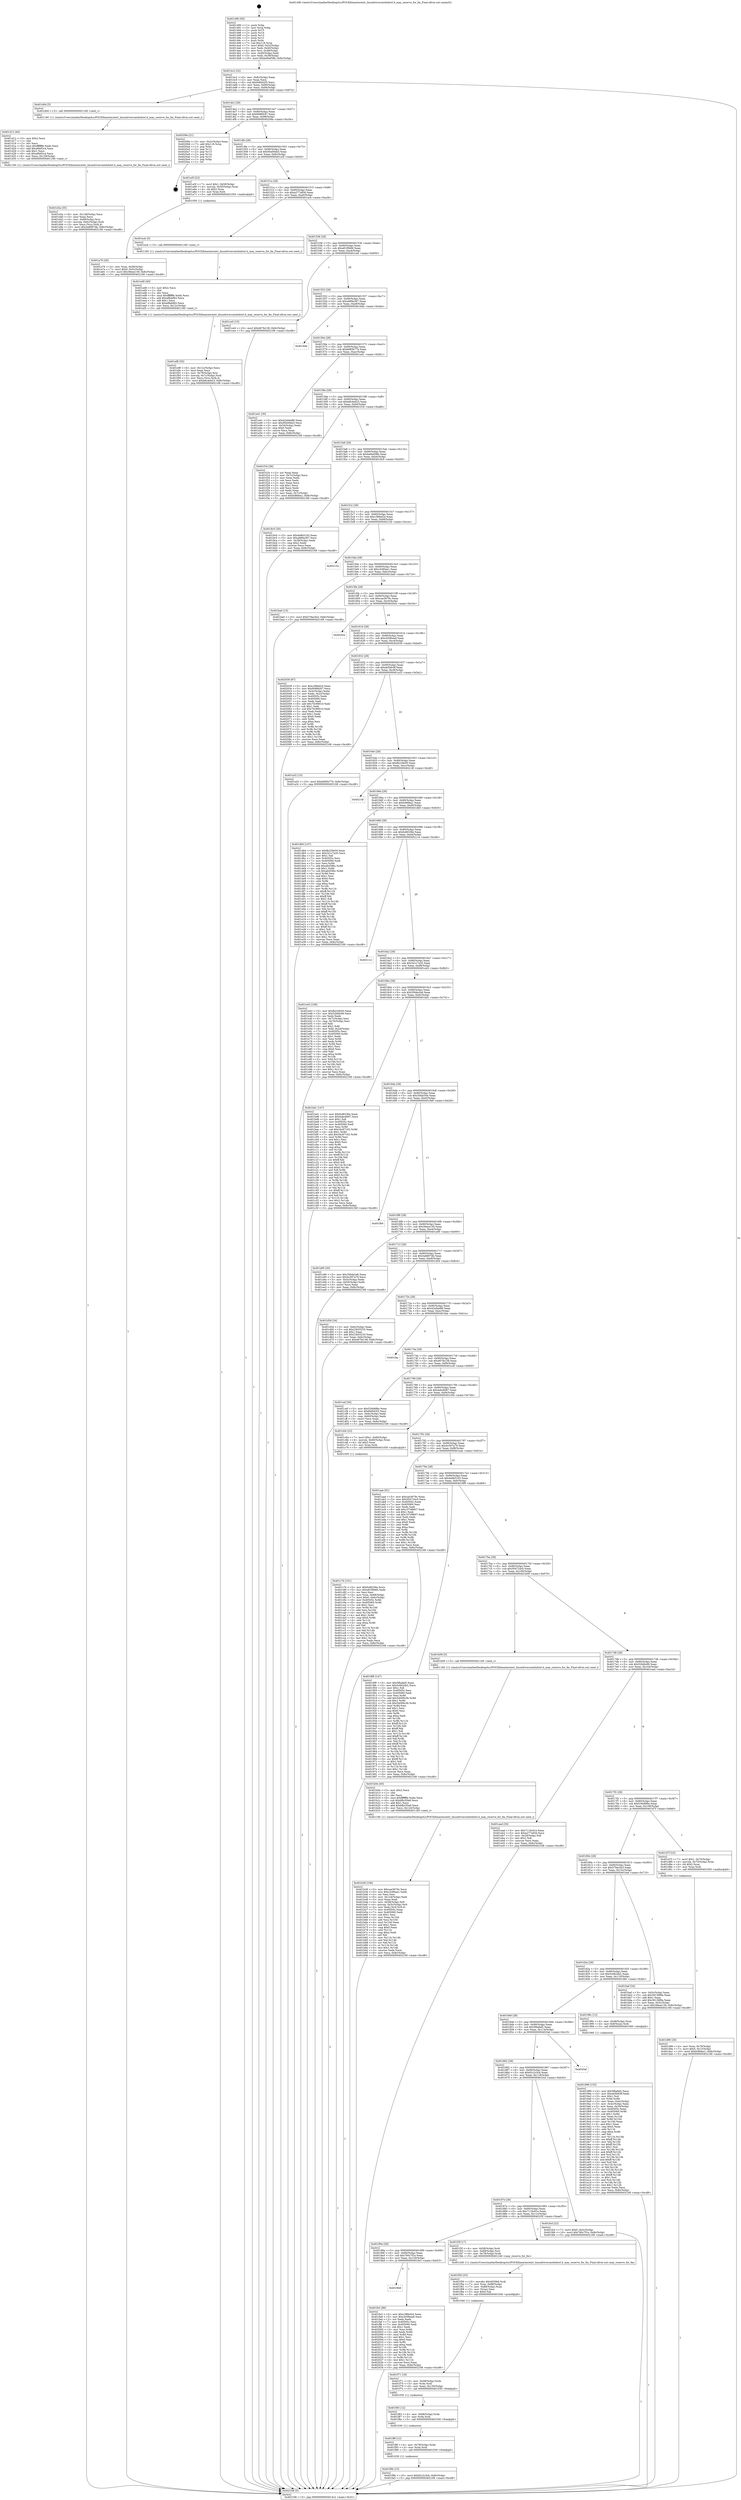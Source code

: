 digraph "0x401490" {
  label = "0x401490 (/mnt/c/Users/mathe/Desktop/tcc/POCII/binaries/extr_linuxdriversmtdubiwl.h_may_reserve_for_fm_Final-ollvm.out::main(0))"
  labelloc = "t"
  node[shape=record]

  Entry [label="",width=0.3,height=0.3,shape=circle,fillcolor=black,style=filled]
  "0x4014c2" [label="{
     0x4014c2 [32]\l
     | [instrs]\l
     &nbsp;&nbsp;0x4014c2 \<+6\>: mov -0x8c(%rbp),%eax\l
     &nbsp;&nbsp;0x4014c8 \<+2\>: mov %eax,%ecx\l
     &nbsp;&nbsp;0x4014ca \<+6\>: sub $0x84f442f3,%ecx\l
     &nbsp;&nbsp;0x4014d0 \<+6\>: mov %eax,-0x90(%rbp)\l
     &nbsp;&nbsp;0x4014d6 \<+6\>: mov %ecx,-0x94(%rbp)\l
     &nbsp;&nbsp;0x4014dc \<+6\>: je 0000000000401d0d \<main+0x87d\>\l
  }"]
  "0x401d0d" [label="{
     0x401d0d [5]\l
     | [instrs]\l
     &nbsp;&nbsp;0x401d0d \<+5\>: call 0000000000401160 \<next_i\>\l
     | [calls]\l
     &nbsp;&nbsp;0x401160 \{1\} (/mnt/c/Users/mathe/Desktop/tcc/POCII/binaries/extr_linuxdriversmtdubiwl.h_may_reserve_for_fm_Final-ollvm.out::next_i)\l
  }"]
  "0x4014e2" [label="{
     0x4014e2 [28]\l
     | [instrs]\l
     &nbsp;&nbsp;0x4014e2 \<+5\>: jmp 00000000004014e7 \<main+0x57\>\l
     &nbsp;&nbsp;0x4014e7 \<+6\>: mov -0x90(%rbp),%eax\l
     &nbsp;&nbsp;0x4014ed \<+5\>: sub $0x9086fc97,%eax\l
     &nbsp;&nbsp;0x4014f2 \<+6\>: mov %eax,-0x98(%rbp)\l
     &nbsp;&nbsp;0x4014f8 \<+6\>: je 000000000040209a \<main+0xc0a\>\l
  }"]
  Exit [label="",width=0.3,height=0.3,shape=circle,fillcolor=black,style=filled,peripheries=2]
  "0x40209a" [label="{
     0x40209a [21]\l
     | [instrs]\l
     &nbsp;&nbsp;0x40209a \<+3\>: mov -0x2c(%rbp),%eax\l
     &nbsp;&nbsp;0x40209d \<+7\>: add $0x118,%rsp\l
     &nbsp;&nbsp;0x4020a4 \<+1\>: pop %rbx\l
     &nbsp;&nbsp;0x4020a5 \<+2\>: pop %r12\l
     &nbsp;&nbsp;0x4020a7 \<+2\>: pop %r13\l
     &nbsp;&nbsp;0x4020a9 \<+2\>: pop %r14\l
     &nbsp;&nbsp;0x4020ab \<+2\>: pop %r15\l
     &nbsp;&nbsp;0x4020ad \<+1\>: pop %rbp\l
     &nbsp;&nbsp;0x4020ae \<+1\>: ret\l
  }"]
  "0x4014fe" [label="{
     0x4014fe [28]\l
     | [instrs]\l
     &nbsp;&nbsp;0x4014fe \<+5\>: jmp 0000000000401503 \<main+0x73\>\l
     &nbsp;&nbsp;0x401503 \<+6\>: mov -0x90(%rbp),%eax\l
     &nbsp;&nbsp;0x401509 \<+5\>: sub $0x95e00eb3,%eax\l
     &nbsp;&nbsp;0x40150e \<+6\>: mov %eax,-0x9c(%rbp)\l
     &nbsp;&nbsp;0x401514 \<+6\>: je 0000000000401a5f \<main+0x5cf\>\l
  }"]
  "0x4018b6" [label="{
     0x4018b6\l
  }", style=dashed]
  "0x401a5f" [label="{
     0x401a5f [23]\l
     | [instrs]\l
     &nbsp;&nbsp;0x401a5f \<+7\>: movl $0x1,-0x50(%rbp)\l
     &nbsp;&nbsp;0x401a66 \<+4\>: movslq -0x50(%rbp),%rax\l
     &nbsp;&nbsp;0x401a6a \<+4\>: shl $0x2,%rax\l
     &nbsp;&nbsp;0x401a6e \<+3\>: mov %rax,%rdi\l
     &nbsp;&nbsp;0x401a71 \<+5\>: call 0000000000401050 \<malloc@plt\>\l
     | [calls]\l
     &nbsp;&nbsp;0x401050 \{1\} (unknown)\l
  }"]
  "0x40151a" [label="{
     0x40151a [28]\l
     | [instrs]\l
     &nbsp;&nbsp;0x40151a \<+5\>: jmp 000000000040151f \<main+0x8f\>\l
     &nbsp;&nbsp;0x40151f \<+6\>: mov -0x90(%rbp),%eax\l
     &nbsp;&nbsp;0x401525 \<+5\>: sub $0xa277a93d,%eax\l
     &nbsp;&nbsp;0x40152a \<+6\>: mov %eax,-0xa0(%rbp)\l
     &nbsp;&nbsp;0x401530 \<+6\>: je 0000000000401ecb \<main+0xa3b\>\l
  }"]
  "0x401fe3" [label="{
     0x401fe3 [86]\l
     | [instrs]\l
     &nbsp;&nbsp;0x401fe3 \<+5\>: mov $0xc38fed24,%eax\l
     &nbsp;&nbsp;0x401fe8 \<+5\>: mov $0xcb59bea9,%ecx\l
     &nbsp;&nbsp;0x401fed \<+2\>: xor %edx,%edx\l
     &nbsp;&nbsp;0x401fef \<+7\>: mov 0x40505c,%esi\l
     &nbsp;&nbsp;0x401ff6 \<+7\>: mov 0x405060,%edi\l
     &nbsp;&nbsp;0x401ffd \<+3\>: sub $0x1,%edx\l
     &nbsp;&nbsp;0x402000 \<+3\>: mov %esi,%r8d\l
     &nbsp;&nbsp;0x402003 \<+3\>: add %edx,%r8d\l
     &nbsp;&nbsp;0x402006 \<+4\>: imul %r8d,%esi\l
     &nbsp;&nbsp;0x40200a \<+3\>: and $0x1,%esi\l
     &nbsp;&nbsp;0x40200d \<+3\>: cmp $0x0,%esi\l
     &nbsp;&nbsp;0x402010 \<+4\>: sete %r9b\l
     &nbsp;&nbsp;0x402014 \<+3\>: cmp $0xa,%edi\l
     &nbsp;&nbsp;0x402017 \<+4\>: setl %r10b\l
     &nbsp;&nbsp;0x40201b \<+3\>: mov %r9b,%r11b\l
     &nbsp;&nbsp;0x40201e \<+3\>: and %r10b,%r11b\l
     &nbsp;&nbsp;0x402021 \<+3\>: xor %r10b,%r9b\l
     &nbsp;&nbsp;0x402024 \<+3\>: or %r9b,%r11b\l
     &nbsp;&nbsp;0x402027 \<+4\>: test $0x1,%r11b\l
     &nbsp;&nbsp;0x40202b \<+3\>: cmovne %ecx,%eax\l
     &nbsp;&nbsp;0x40202e \<+6\>: mov %eax,-0x8c(%rbp)\l
     &nbsp;&nbsp;0x402034 \<+5\>: jmp 0000000000402168 \<main+0xcd8\>\l
  }"]
  "0x401ecb" [label="{
     0x401ecb [5]\l
     | [instrs]\l
     &nbsp;&nbsp;0x401ecb \<+5\>: call 0000000000401160 \<next_i\>\l
     | [calls]\l
     &nbsp;&nbsp;0x401160 \{1\} (/mnt/c/Users/mathe/Desktop/tcc/POCII/binaries/extr_linuxdriversmtdubiwl.h_may_reserve_for_fm_Final-ollvm.out::next_i)\l
  }"]
  "0x401536" [label="{
     0x401536 [28]\l
     | [instrs]\l
     &nbsp;&nbsp;0x401536 \<+5\>: jmp 000000000040153b \<main+0xab\>\l
     &nbsp;&nbsp;0x40153b \<+6\>: mov -0x90(%rbp),%eax\l
     &nbsp;&nbsp;0x401541 \<+5\>: sub $0xa81f0b66,%eax\l
     &nbsp;&nbsp;0x401546 \<+6\>: mov %eax,-0xa4(%rbp)\l
     &nbsp;&nbsp;0x40154c \<+6\>: je 0000000000401ce0 \<main+0x850\>\l
  }"]
  "0x401f9b" [label="{
     0x401f9b [15]\l
     | [instrs]\l
     &nbsp;&nbsp;0x401f9b \<+10\>: movl $0x62c2c3cb,-0x8c(%rbp)\l
     &nbsp;&nbsp;0x401fa5 \<+5\>: jmp 0000000000402168 \<main+0xcd8\>\l
  }"]
  "0x401ce0" [label="{
     0x401ce0 [15]\l
     | [instrs]\l
     &nbsp;&nbsp;0x401ce0 \<+10\>: movl $0x467fe158,-0x8c(%rbp)\l
     &nbsp;&nbsp;0x401cea \<+5\>: jmp 0000000000402168 \<main+0xcd8\>\l
  }"]
  "0x401552" [label="{
     0x401552 [28]\l
     | [instrs]\l
     &nbsp;&nbsp;0x401552 \<+5\>: jmp 0000000000401557 \<main+0xc7\>\l
     &nbsp;&nbsp;0x401557 \<+6\>: mov -0x90(%rbp),%eax\l
     &nbsp;&nbsp;0x40155d \<+5\>: sub $0xa989a367,%eax\l
     &nbsp;&nbsp;0x401562 \<+6\>: mov %eax,-0xa8(%rbp)\l
     &nbsp;&nbsp;0x401568 \<+6\>: je 00000000004018de \<main+0x44e\>\l
  }"]
  "0x401f8f" [label="{
     0x401f8f [12]\l
     | [instrs]\l
     &nbsp;&nbsp;0x401f8f \<+4\>: mov -0x78(%rbp),%rdx\l
     &nbsp;&nbsp;0x401f93 \<+3\>: mov %rdx,%rdi\l
     &nbsp;&nbsp;0x401f96 \<+5\>: call 0000000000401030 \<free@plt\>\l
     | [calls]\l
     &nbsp;&nbsp;0x401030 \{1\} (unknown)\l
  }"]
  "0x4018de" [label="{
     0x4018de\l
  }", style=dashed]
  "0x40156e" [label="{
     0x40156e [28]\l
     | [instrs]\l
     &nbsp;&nbsp;0x40156e \<+5\>: jmp 0000000000401573 \<main+0xe3\>\l
     &nbsp;&nbsp;0x401573 \<+6\>: mov -0x90(%rbp),%eax\l
     &nbsp;&nbsp;0x401579 \<+5\>: sub $0xb685b77b,%eax\l
     &nbsp;&nbsp;0x40157e \<+6\>: mov %eax,-0xac(%rbp)\l
     &nbsp;&nbsp;0x401584 \<+6\>: je 0000000000401a41 \<main+0x5b1\>\l
  }"]
  "0x401f83" [label="{
     0x401f83 [12]\l
     | [instrs]\l
     &nbsp;&nbsp;0x401f83 \<+4\>: mov -0x68(%rbp),%rdx\l
     &nbsp;&nbsp;0x401f87 \<+3\>: mov %rdx,%rdi\l
     &nbsp;&nbsp;0x401f8a \<+5\>: call 0000000000401030 \<free@plt\>\l
     | [calls]\l
     &nbsp;&nbsp;0x401030 \{1\} (unknown)\l
  }"]
  "0x401a41" [label="{
     0x401a41 [30]\l
     | [instrs]\l
     &nbsp;&nbsp;0x401a41 \<+5\>: mov $0x42a0ab86,%eax\l
     &nbsp;&nbsp;0x401a46 \<+5\>: mov $0x95e00eb3,%ecx\l
     &nbsp;&nbsp;0x401a4b \<+3\>: mov -0x34(%rbp),%edx\l
     &nbsp;&nbsp;0x401a4e \<+3\>: cmp $0x0,%edx\l
     &nbsp;&nbsp;0x401a51 \<+3\>: cmove %ecx,%eax\l
     &nbsp;&nbsp;0x401a54 \<+6\>: mov %eax,-0x8c(%rbp)\l
     &nbsp;&nbsp;0x401a5a \<+5\>: jmp 0000000000402168 \<main+0xcd8\>\l
  }"]
  "0x40158a" [label="{
     0x40158a [28]\l
     | [instrs]\l
     &nbsp;&nbsp;0x40158a \<+5\>: jmp 000000000040158f \<main+0xff\>\l
     &nbsp;&nbsp;0x40158f \<+6\>: mov -0x90(%rbp),%eax\l
     &nbsp;&nbsp;0x401595 \<+5\>: sub $0xb8c4eb23,%eax\l
     &nbsp;&nbsp;0x40159a \<+6\>: mov %eax,-0xb0(%rbp)\l
     &nbsp;&nbsp;0x4015a0 \<+6\>: je 0000000000401f1b \<main+0xa8b\>\l
  }"]
  "0x401f71" [label="{
     0x401f71 [18]\l
     | [instrs]\l
     &nbsp;&nbsp;0x401f71 \<+4\>: mov -0x58(%rbp),%rdx\l
     &nbsp;&nbsp;0x401f75 \<+3\>: mov %rdx,%rdi\l
     &nbsp;&nbsp;0x401f78 \<+6\>: mov %eax,-0x130(%rbp)\l
     &nbsp;&nbsp;0x401f7e \<+5\>: call 0000000000401030 \<free@plt\>\l
     | [calls]\l
     &nbsp;&nbsp;0x401030 \{1\} (unknown)\l
  }"]
  "0x401f1b" [label="{
     0x401f1b [36]\l
     | [instrs]\l
     &nbsp;&nbsp;0x401f1b \<+2\>: xor %eax,%eax\l
     &nbsp;&nbsp;0x401f1d \<+3\>: mov -0x7c(%rbp),%ecx\l
     &nbsp;&nbsp;0x401f20 \<+2\>: mov %eax,%edx\l
     &nbsp;&nbsp;0x401f22 \<+2\>: sub %ecx,%edx\l
     &nbsp;&nbsp;0x401f24 \<+2\>: mov %eax,%ecx\l
     &nbsp;&nbsp;0x401f26 \<+3\>: sub $0x1,%ecx\l
     &nbsp;&nbsp;0x401f29 \<+2\>: add %ecx,%edx\l
     &nbsp;&nbsp;0x401f2b \<+2\>: sub %edx,%eax\l
     &nbsp;&nbsp;0x401f2d \<+3\>: mov %eax,-0x7c(%rbp)\l
     &nbsp;&nbsp;0x401f30 \<+10\>: movl $0xfc86fea1,-0x8c(%rbp)\l
     &nbsp;&nbsp;0x401f3a \<+5\>: jmp 0000000000402168 \<main+0xcd8\>\l
  }"]
  "0x4015a6" [label="{
     0x4015a6 [28]\l
     | [instrs]\l
     &nbsp;&nbsp;0x4015a6 \<+5\>: jmp 00000000004015ab \<main+0x11b\>\l
     &nbsp;&nbsp;0x4015ab \<+6\>: mov -0x90(%rbp),%eax\l
     &nbsp;&nbsp;0x4015b1 \<+5\>: sub $0xbe9ed58b,%eax\l
     &nbsp;&nbsp;0x4015b6 \<+6\>: mov %eax,-0xb4(%rbp)\l
     &nbsp;&nbsp;0x4015bc \<+6\>: je 00000000004018c0 \<main+0x430\>\l
  }"]
  "0x401f50" [label="{
     0x401f50 [33]\l
     | [instrs]\l
     &nbsp;&nbsp;0x401f50 \<+10\>: movabs $0x4030b6,%rdi\l
     &nbsp;&nbsp;0x401f5a \<+7\>: mov %rax,-0x88(%rbp)\l
     &nbsp;&nbsp;0x401f61 \<+7\>: mov -0x88(%rbp),%rax\l
     &nbsp;&nbsp;0x401f68 \<+2\>: mov (%rax),%esi\l
     &nbsp;&nbsp;0x401f6a \<+2\>: mov $0x0,%al\l
     &nbsp;&nbsp;0x401f6c \<+5\>: call 0000000000401040 \<printf@plt\>\l
     | [calls]\l
     &nbsp;&nbsp;0x401040 \{1\} (unknown)\l
  }"]
  "0x4018c0" [label="{
     0x4018c0 [30]\l
     | [instrs]\l
     &nbsp;&nbsp;0x4018c0 \<+5\>: mov $0x4e8b51b5,%eax\l
     &nbsp;&nbsp;0x4018c5 \<+5\>: mov $0xa989a367,%ecx\l
     &nbsp;&nbsp;0x4018ca \<+3\>: mov -0x38(%rbp),%edx\l
     &nbsp;&nbsp;0x4018cd \<+3\>: cmp $0x2,%edx\l
     &nbsp;&nbsp;0x4018d0 \<+3\>: cmovne %ecx,%eax\l
     &nbsp;&nbsp;0x4018d3 \<+6\>: mov %eax,-0x8c(%rbp)\l
     &nbsp;&nbsp;0x4018d9 \<+5\>: jmp 0000000000402168 \<main+0xcd8\>\l
  }"]
  "0x4015c2" [label="{
     0x4015c2 [28]\l
     | [instrs]\l
     &nbsp;&nbsp;0x4015c2 \<+5\>: jmp 00000000004015c7 \<main+0x137\>\l
     &nbsp;&nbsp;0x4015c7 \<+6\>: mov -0x90(%rbp),%eax\l
     &nbsp;&nbsp;0x4015cd \<+5\>: sub $0xc38fed24,%eax\l
     &nbsp;&nbsp;0x4015d2 \<+6\>: mov %eax,-0xb8(%rbp)\l
     &nbsp;&nbsp;0x4015d8 \<+6\>: je 000000000040215e \<main+0xcce\>\l
  }"]
  "0x402168" [label="{
     0x402168 [5]\l
     | [instrs]\l
     &nbsp;&nbsp;0x402168 \<+5\>: jmp 00000000004014c2 \<main+0x32\>\l
  }"]
  "0x401490" [label="{
     0x401490 [50]\l
     | [instrs]\l
     &nbsp;&nbsp;0x401490 \<+1\>: push %rbp\l
     &nbsp;&nbsp;0x401491 \<+3\>: mov %rsp,%rbp\l
     &nbsp;&nbsp;0x401494 \<+2\>: push %r15\l
     &nbsp;&nbsp;0x401496 \<+2\>: push %r14\l
     &nbsp;&nbsp;0x401498 \<+2\>: push %r13\l
     &nbsp;&nbsp;0x40149a \<+2\>: push %r12\l
     &nbsp;&nbsp;0x40149c \<+1\>: push %rbx\l
     &nbsp;&nbsp;0x40149d \<+7\>: sub $0x118,%rsp\l
     &nbsp;&nbsp;0x4014a4 \<+7\>: movl $0x0,-0x3c(%rbp)\l
     &nbsp;&nbsp;0x4014ab \<+3\>: mov %edi,-0x40(%rbp)\l
     &nbsp;&nbsp;0x4014ae \<+4\>: mov %rsi,-0x48(%rbp)\l
     &nbsp;&nbsp;0x4014b2 \<+3\>: mov -0x40(%rbp),%edi\l
     &nbsp;&nbsp;0x4014b5 \<+3\>: mov %edi,-0x38(%rbp)\l
     &nbsp;&nbsp;0x4014b8 \<+10\>: movl $0xbe9ed58b,-0x8c(%rbp)\l
  }"]
  "0x40189a" [label="{
     0x40189a [28]\l
     | [instrs]\l
     &nbsp;&nbsp;0x40189a \<+5\>: jmp 000000000040189f \<main+0x40f\>\l
     &nbsp;&nbsp;0x40189f \<+6\>: mov -0x90(%rbp),%eax\l
     &nbsp;&nbsp;0x4018a5 \<+5\>: sub $0x760c7f1e,%eax\l
     &nbsp;&nbsp;0x4018aa \<+6\>: mov %eax,-0x120(%rbp)\l
     &nbsp;&nbsp;0x4018b0 \<+6\>: je 0000000000401fe3 \<main+0xb53\>\l
  }"]
  "0x40215e" [label="{
     0x40215e\l
  }", style=dashed]
  "0x4015de" [label="{
     0x4015de [28]\l
     | [instrs]\l
     &nbsp;&nbsp;0x4015de \<+5\>: jmp 00000000004015e3 \<main+0x153\>\l
     &nbsp;&nbsp;0x4015e3 \<+6\>: mov -0x90(%rbp),%eax\l
     &nbsp;&nbsp;0x4015e9 \<+5\>: sub $0xc3c80aa1,%eax\l
     &nbsp;&nbsp;0x4015ee \<+6\>: mov %eax,-0xbc(%rbp)\l
     &nbsp;&nbsp;0x4015f4 \<+6\>: je 0000000000401ba0 \<main+0x710\>\l
  }"]
  "0x401f3f" [label="{
     0x401f3f [17]\l
     | [instrs]\l
     &nbsp;&nbsp;0x401f3f \<+4\>: mov -0x58(%rbp),%rdi\l
     &nbsp;&nbsp;0x401f43 \<+4\>: mov -0x68(%rbp),%rsi\l
     &nbsp;&nbsp;0x401f47 \<+4\>: mov -0x78(%rbp),%rdx\l
     &nbsp;&nbsp;0x401f4b \<+5\>: call 0000000000401240 \<may_reserve_for_fm\>\l
     | [calls]\l
     &nbsp;&nbsp;0x401240 \{1\} (/mnt/c/Users/mathe/Desktop/tcc/POCII/binaries/extr_linuxdriversmtdubiwl.h_may_reserve_for_fm_Final-ollvm.out::may_reserve_for_fm)\l
  }"]
  "0x401ba0" [label="{
     0x401ba0 [15]\l
     | [instrs]\l
     &nbsp;&nbsp;0x401ba0 \<+10\>: movl $0x579ac5e3,-0x8c(%rbp)\l
     &nbsp;&nbsp;0x401baa \<+5\>: jmp 0000000000402168 \<main+0xcd8\>\l
  }"]
  "0x4015fa" [label="{
     0x4015fa [28]\l
     | [instrs]\l
     &nbsp;&nbsp;0x4015fa \<+5\>: jmp 00000000004015ff \<main+0x16f\>\l
     &nbsp;&nbsp;0x4015ff \<+6\>: mov -0x90(%rbp),%eax\l
     &nbsp;&nbsp;0x401605 \<+5\>: sub $0xcae3679c,%eax\l
     &nbsp;&nbsp;0x40160a \<+6\>: mov %eax,-0xc0(%rbp)\l
     &nbsp;&nbsp;0x401610 \<+6\>: je 00000000004020ce \<main+0xc3e\>\l
  }"]
  "0x40187e" [label="{
     0x40187e [28]\l
     | [instrs]\l
     &nbsp;&nbsp;0x40187e \<+5\>: jmp 0000000000401883 \<main+0x3f3\>\l
     &nbsp;&nbsp;0x401883 \<+6\>: mov -0x90(%rbp),%eax\l
     &nbsp;&nbsp;0x401889 \<+5\>: sub $0x7116c61e,%eax\l
     &nbsp;&nbsp;0x40188e \<+6\>: mov %eax,-0x11c(%rbp)\l
     &nbsp;&nbsp;0x401894 \<+6\>: je 0000000000401f3f \<main+0xaaf\>\l
  }"]
  "0x4020ce" [label="{
     0x4020ce\l
  }", style=dashed]
  "0x401616" [label="{
     0x401616 [28]\l
     | [instrs]\l
     &nbsp;&nbsp;0x401616 \<+5\>: jmp 000000000040161b \<main+0x18b\>\l
     &nbsp;&nbsp;0x40161b \<+6\>: mov -0x90(%rbp),%eax\l
     &nbsp;&nbsp;0x401621 \<+5\>: sub $0xcb59bea9,%eax\l
     &nbsp;&nbsp;0x401626 \<+6\>: mov %eax,-0xc4(%rbp)\l
     &nbsp;&nbsp;0x40162c \<+6\>: je 0000000000402039 \<main+0xba9\>\l
  }"]
  "0x401fcd" [label="{
     0x401fcd [22]\l
     | [instrs]\l
     &nbsp;&nbsp;0x401fcd \<+7\>: movl $0x0,-0x3c(%rbp)\l
     &nbsp;&nbsp;0x401fd4 \<+10\>: movl $0x760c7f1e,-0x8c(%rbp)\l
     &nbsp;&nbsp;0x401fde \<+5\>: jmp 0000000000402168 \<main+0xcd8\>\l
  }"]
  "0x402039" [label="{
     0x402039 [97]\l
     | [instrs]\l
     &nbsp;&nbsp;0x402039 \<+5\>: mov $0xc38fed24,%eax\l
     &nbsp;&nbsp;0x40203e \<+5\>: mov $0x9086fc97,%ecx\l
     &nbsp;&nbsp;0x402043 \<+3\>: mov -0x3c(%rbp),%edx\l
     &nbsp;&nbsp;0x402046 \<+3\>: mov %edx,-0x2c(%rbp)\l
     &nbsp;&nbsp;0x402049 \<+7\>: mov 0x40505c,%edx\l
     &nbsp;&nbsp;0x402050 \<+7\>: mov 0x405060,%esi\l
     &nbsp;&nbsp;0x402057 \<+2\>: mov %edx,%edi\l
     &nbsp;&nbsp;0x402059 \<+6\>: add $0x70c99010,%edi\l
     &nbsp;&nbsp;0x40205f \<+3\>: sub $0x1,%edi\l
     &nbsp;&nbsp;0x402062 \<+6\>: sub $0x70c99010,%edi\l
     &nbsp;&nbsp;0x402068 \<+3\>: imul %edi,%edx\l
     &nbsp;&nbsp;0x40206b \<+3\>: and $0x1,%edx\l
     &nbsp;&nbsp;0x40206e \<+3\>: cmp $0x0,%edx\l
     &nbsp;&nbsp;0x402071 \<+4\>: sete %r8b\l
     &nbsp;&nbsp;0x402075 \<+3\>: cmp $0xa,%esi\l
     &nbsp;&nbsp;0x402078 \<+4\>: setl %r9b\l
     &nbsp;&nbsp;0x40207c \<+3\>: mov %r8b,%r10b\l
     &nbsp;&nbsp;0x40207f \<+3\>: and %r9b,%r10b\l
     &nbsp;&nbsp;0x402082 \<+3\>: xor %r9b,%r8b\l
     &nbsp;&nbsp;0x402085 \<+3\>: or %r8b,%r10b\l
     &nbsp;&nbsp;0x402088 \<+4\>: test $0x1,%r10b\l
     &nbsp;&nbsp;0x40208c \<+3\>: cmovne %ecx,%eax\l
     &nbsp;&nbsp;0x40208f \<+6\>: mov %eax,-0x8c(%rbp)\l
     &nbsp;&nbsp;0x402095 \<+5\>: jmp 0000000000402168 \<main+0xcd8\>\l
  }"]
  "0x401632" [label="{
     0x401632 [28]\l
     | [instrs]\l
     &nbsp;&nbsp;0x401632 \<+5\>: jmp 0000000000401637 \<main+0x1a7\>\l
     &nbsp;&nbsp;0x401637 \<+6\>: mov -0x90(%rbp),%eax\l
     &nbsp;&nbsp;0x40163d \<+5\>: sub $0xeb5bfc9f,%eax\l
     &nbsp;&nbsp;0x401642 \<+6\>: mov %eax,-0xc8(%rbp)\l
     &nbsp;&nbsp;0x401648 \<+6\>: je 0000000000401a32 \<main+0x5a2\>\l
  }"]
  "0x401862" [label="{
     0x401862 [28]\l
     | [instrs]\l
     &nbsp;&nbsp;0x401862 \<+5\>: jmp 0000000000401867 \<main+0x3d7\>\l
     &nbsp;&nbsp;0x401867 \<+6\>: mov -0x90(%rbp),%eax\l
     &nbsp;&nbsp;0x40186d \<+5\>: sub $0x62c2c3cb,%eax\l
     &nbsp;&nbsp;0x401872 \<+6\>: mov %eax,-0x118(%rbp)\l
     &nbsp;&nbsp;0x401878 \<+6\>: je 0000000000401fcd \<main+0xb3d\>\l
  }"]
  "0x401a32" [label="{
     0x401a32 [15]\l
     | [instrs]\l
     &nbsp;&nbsp;0x401a32 \<+10\>: movl $0xb685b77b,-0x8c(%rbp)\l
     &nbsp;&nbsp;0x401a3c \<+5\>: jmp 0000000000402168 \<main+0xcd8\>\l
  }"]
  "0x40164e" [label="{
     0x40164e [28]\l
     | [instrs]\l
     &nbsp;&nbsp;0x40164e \<+5\>: jmp 0000000000401653 \<main+0x1c3\>\l
     &nbsp;&nbsp;0x401653 \<+6\>: mov -0x90(%rbp),%eax\l
     &nbsp;&nbsp;0x401659 \<+5\>: sub $0xfb229e50,%eax\l
     &nbsp;&nbsp;0x40165e \<+6\>: mov %eax,-0xcc(%rbp)\l
     &nbsp;&nbsp;0x401664 \<+6\>: je 000000000040214f \<main+0xcbf\>\l
  }"]
  "0x4020af" [label="{
     0x4020af\l
  }", style=dashed]
  "0x40214f" [label="{
     0x40214f\l
  }", style=dashed]
  "0x40166a" [label="{
     0x40166a [28]\l
     | [instrs]\l
     &nbsp;&nbsp;0x40166a \<+5\>: jmp 000000000040166f \<main+0x1df\>\l
     &nbsp;&nbsp;0x40166f \<+6\>: mov -0x90(%rbp),%eax\l
     &nbsp;&nbsp;0x401675 \<+5\>: sub $0xfc86fea1,%eax\l
     &nbsp;&nbsp;0x40167a \<+6\>: mov %eax,-0xd0(%rbp)\l
     &nbsp;&nbsp;0x401680 \<+6\>: je 0000000000401db0 \<main+0x920\>\l
  }"]
  "0x401ef8" [label="{
     0x401ef8 [35]\l
     | [instrs]\l
     &nbsp;&nbsp;0x401ef8 \<+6\>: mov -0x12c(%rbp),%ecx\l
     &nbsp;&nbsp;0x401efe \<+3\>: imul %eax,%ecx\l
     &nbsp;&nbsp;0x401f01 \<+4\>: mov -0x78(%rbp),%rsi\l
     &nbsp;&nbsp;0x401f05 \<+4\>: movslq -0x7c(%rbp),%rdi\l
     &nbsp;&nbsp;0x401f09 \<+3\>: mov %ecx,(%rsi,%rdi,4)\l
     &nbsp;&nbsp;0x401f0c \<+10\>: movl $0xb8c4eb23,-0x8c(%rbp)\l
     &nbsp;&nbsp;0x401f16 \<+5\>: jmp 0000000000402168 \<main+0xcd8\>\l
  }"]
  "0x401db0" [label="{
     0x401db0 [147]\l
     | [instrs]\l
     &nbsp;&nbsp;0x401db0 \<+5\>: mov $0xfb229e50,%eax\l
     &nbsp;&nbsp;0x401db5 \<+5\>: mov $0x341c7a35,%ecx\l
     &nbsp;&nbsp;0x401dba \<+2\>: mov $0x1,%dl\l
     &nbsp;&nbsp;0x401dbc \<+7\>: mov 0x40505c,%esi\l
     &nbsp;&nbsp;0x401dc3 \<+7\>: mov 0x405060,%edi\l
     &nbsp;&nbsp;0x401dca \<+3\>: mov %esi,%r8d\l
     &nbsp;&nbsp;0x401dcd \<+7\>: add $0xa6459bc,%r8d\l
     &nbsp;&nbsp;0x401dd4 \<+4\>: sub $0x1,%r8d\l
     &nbsp;&nbsp;0x401dd8 \<+7\>: sub $0xa6459bc,%r8d\l
     &nbsp;&nbsp;0x401ddf \<+4\>: imul %r8d,%esi\l
     &nbsp;&nbsp;0x401de3 \<+3\>: and $0x1,%esi\l
     &nbsp;&nbsp;0x401de6 \<+3\>: cmp $0x0,%esi\l
     &nbsp;&nbsp;0x401de9 \<+4\>: sete %r9b\l
     &nbsp;&nbsp;0x401ded \<+3\>: cmp $0xa,%edi\l
     &nbsp;&nbsp;0x401df0 \<+4\>: setl %r10b\l
     &nbsp;&nbsp;0x401df4 \<+3\>: mov %r9b,%r11b\l
     &nbsp;&nbsp;0x401df7 \<+4\>: xor $0xff,%r11b\l
     &nbsp;&nbsp;0x401dfb \<+3\>: mov %r10b,%bl\l
     &nbsp;&nbsp;0x401dfe \<+3\>: xor $0xff,%bl\l
     &nbsp;&nbsp;0x401e01 \<+3\>: xor $0x1,%dl\l
     &nbsp;&nbsp;0x401e04 \<+3\>: mov %r11b,%r14b\l
     &nbsp;&nbsp;0x401e07 \<+4\>: and $0xff,%r14b\l
     &nbsp;&nbsp;0x401e0b \<+3\>: and %dl,%r9b\l
     &nbsp;&nbsp;0x401e0e \<+3\>: mov %bl,%r15b\l
     &nbsp;&nbsp;0x401e11 \<+4\>: and $0xff,%r15b\l
     &nbsp;&nbsp;0x401e15 \<+3\>: and %dl,%r10b\l
     &nbsp;&nbsp;0x401e18 \<+3\>: or %r9b,%r14b\l
     &nbsp;&nbsp;0x401e1b \<+3\>: or %r10b,%r15b\l
     &nbsp;&nbsp;0x401e1e \<+3\>: xor %r15b,%r14b\l
     &nbsp;&nbsp;0x401e21 \<+3\>: or %bl,%r11b\l
     &nbsp;&nbsp;0x401e24 \<+4\>: xor $0xff,%r11b\l
     &nbsp;&nbsp;0x401e28 \<+3\>: or $0x1,%dl\l
     &nbsp;&nbsp;0x401e2b \<+3\>: and %dl,%r11b\l
     &nbsp;&nbsp;0x401e2e \<+3\>: or %r11b,%r14b\l
     &nbsp;&nbsp;0x401e31 \<+4\>: test $0x1,%r14b\l
     &nbsp;&nbsp;0x401e35 \<+3\>: cmovne %ecx,%eax\l
     &nbsp;&nbsp;0x401e38 \<+6\>: mov %eax,-0x8c(%rbp)\l
     &nbsp;&nbsp;0x401e3e \<+5\>: jmp 0000000000402168 \<main+0xcd8\>\l
  }"]
  "0x401686" [label="{
     0x401686 [28]\l
     | [instrs]\l
     &nbsp;&nbsp;0x401686 \<+5\>: jmp 000000000040168b \<main+0x1fb\>\l
     &nbsp;&nbsp;0x40168b \<+6\>: mov -0x90(%rbp),%eax\l
     &nbsp;&nbsp;0x401691 \<+5\>: sub $0xfcd8336e,%eax\l
     &nbsp;&nbsp;0x401696 \<+6\>: mov %eax,-0xd4(%rbp)\l
     &nbsp;&nbsp;0x40169c \<+6\>: je 000000000040211e \<main+0xc8e\>\l
  }"]
  "0x401ed0" [label="{
     0x401ed0 [40]\l
     | [instrs]\l
     &nbsp;&nbsp;0x401ed0 \<+5\>: mov $0x2,%ecx\l
     &nbsp;&nbsp;0x401ed5 \<+1\>: cltd\l
     &nbsp;&nbsp;0x401ed6 \<+2\>: idiv %ecx\l
     &nbsp;&nbsp;0x401ed8 \<+6\>: imul $0xfffffffe,%edx,%ecx\l
     &nbsp;&nbsp;0x401ede \<+6\>: add $0xef8abfb5,%ecx\l
     &nbsp;&nbsp;0x401ee4 \<+3\>: add $0x1,%ecx\l
     &nbsp;&nbsp;0x401ee7 \<+6\>: sub $0xef8abfb5,%ecx\l
     &nbsp;&nbsp;0x401eed \<+6\>: mov %ecx,-0x12c(%rbp)\l
     &nbsp;&nbsp;0x401ef3 \<+5\>: call 0000000000401160 \<next_i\>\l
     | [calls]\l
     &nbsp;&nbsp;0x401160 \{1\} (/mnt/c/Users/mathe/Desktop/tcc/POCII/binaries/extr_linuxdriversmtdubiwl.h_may_reserve_for_fm_Final-ollvm.out::next_i)\l
  }"]
  "0x40211e" [label="{
     0x40211e\l
  }", style=dashed]
  "0x4016a2" [label="{
     0x4016a2 [28]\l
     | [instrs]\l
     &nbsp;&nbsp;0x4016a2 \<+5\>: jmp 00000000004016a7 \<main+0x217\>\l
     &nbsp;&nbsp;0x4016a7 \<+6\>: mov -0x90(%rbp),%eax\l
     &nbsp;&nbsp;0x4016ad \<+5\>: sub $0x341c7a35,%eax\l
     &nbsp;&nbsp;0x4016b2 \<+6\>: mov %eax,-0xd8(%rbp)\l
     &nbsp;&nbsp;0x4016b8 \<+6\>: je 0000000000401e43 \<main+0x9b3\>\l
  }"]
  "0x401d96" [label="{
     0x401d96 [26]\l
     | [instrs]\l
     &nbsp;&nbsp;0x401d96 \<+4\>: mov %rax,-0x78(%rbp)\l
     &nbsp;&nbsp;0x401d9a \<+7\>: movl $0x0,-0x7c(%rbp)\l
     &nbsp;&nbsp;0x401da1 \<+10\>: movl $0xfc86fea1,-0x8c(%rbp)\l
     &nbsp;&nbsp;0x401dab \<+5\>: jmp 0000000000402168 \<main+0xcd8\>\l
  }"]
  "0x401e43" [label="{
     0x401e43 [106]\l
     | [instrs]\l
     &nbsp;&nbsp;0x401e43 \<+5\>: mov $0xfb229e50,%eax\l
     &nbsp;&nbsp;0x401e48 \<+5\>: mov $0x52bfdc69,%ecx\l
     &nbsp;&nbsp;0x401e4d \<+2\>: xor %edx,%edx\l
     &nbsp;&nbsp;0x401e4f \<+3\>: mov -0x7c(%rbp),%esi\l
     &nbsp;&nbsp;0x401e52 \<+3\>: cmp -0x70(%rbp),%esi\l
     &nbsp;&nbsp;0x401e55 \<+4\>: setl %dil\l
     &nbsp;&nbsp;0x401e59 \<+4\>: and $0x1,%dil\l
     &nbsp;&nbsp;0x401e5d \<+4\>: mov %dil,-0x2d(%rbp)\l
     &nbsp;&nbsp;0x401e61 \<+7\>: mov 0x40505c,%esi\l
     &nbsp;&nbsp;0x401e68 \<+8\>: mov 0x405060,%r8d\l
     &nbsp;&nbsp;0x401e70 \<+3\>: sub $0x1,%edx\l
     &nbsp;&nbsp;0x401e73 \<+3\>: mov %esi,%r9d\l
     &nbsp;&nbsp;0x401e76 \<+3\>: add %edx,%r9d\l
     &nbsp;&nbsp;0x401e79 \<+4\>: imul %r9d,%esi\l
     &nbsp;&nbsp;0x401e7d \<+3\>: and $0x1,%esi\l
     &nbsp;&nbsp;0x401e80 \<+3\>: cmp $0x0,%esi\l
     &nbsp;&nbsp;0x401e83 \<+4\>: sete %dil\l
     &nbsp;&nbsp;0x401e87 \<+4\>: cmp $0xa,%r8d\l
     &nbsp;&nbsp;0x401e8b \<+4\>: setl %r10b\l
     &nbsp;&nbsp;0x401e8f \<+3\>: mov %dil,%r11b\l
     &nbsp;&nbsp;0x401e92 \<+3\>: and %r10b,%r11b\l
     &nbsp;&nbsp;0x401e95 \<+3\>: xor %r10b,%dil\l
     &nbsp;&nbsp;0x401e98 \<+3\>: or %dil,%r11b\l
     &nbsp;&nbsp;0x401e9b \<+4\>: test $0x1,%r11b\l
     &nbsp;&nbsp;0x401e9f \<+3\>: cmovne %ecx,%eax\l
     &nbsp;&nbsp;0x401ea2 \<+6\>: mov %eax,-0x8c(%rbp)\l
     &nbsp;&nbsp;0x401ea8 \<+5\>: jmp 0000000000402168 \<main+0xcd8\>\l
  }"]
  "0x4016be" [label="{
     0x4016be [28]\l
     | [instrs]\l
     &nbsp;&nbsp;0x4016be \<+5\>: jmp 00000000004016c3 \<main+0x233\>\l
     &nbsp;&nbsp;0x4016c3 \<+6\>: mov -0x90(%rbp),%eax\l
     &nbsp;&nbsp;0x4016c9 \<+5\>: sub $0x356de2a6,%eax\l
     &nbsp;&nbsp;0x4016ce \<+6\>: mov %eax,-0xdc(%rbp)\l
     &nbsp;&nbsp;0x4016d4 \<+6\>: je 0000000000401bd1 \<main+0x741\>\l
  }"]
  "0x401d3a" [label="{
     0x401d3a [35]\l
     | [instrs]\l
     &nbsp;&nbsp;0x401d3a \<+6\>: mov -0x128(%rbp),%ecx\l
     &nbsp;&nbsp;0x401d40 \<+3\>: imul %eax,%ecx\l
     &nbsp;&nbsp;0x401d43 \<+4\>: mov -0x68(%rbp),%rsi\l
     &nbsp;&nbsp;0x401d47 \<+4\>: movslq -0x6c(%rbp),%rdi\l
     &nbsp;&nbsp;0x401d4b \<+3\>: mov %ecx,(%rsi,%rdi,4)\l
     &nbsp;&nbsp;0x401d4e \<+10\>: movl $0x3a6897db,-0x8c(%rbp)\l
     &nbsp;&nbsp;0x401d58 \<+5\>: jmp 0000000000402168 \<main+0xcd8\>\l
  }"]
  "0x401bd1" [label="{
     0x401bd1 [147]\l
     | [instrs]\l
     &nbsp;&nbsp;0x401bd1 \<+5\>: mov $0xfcd8336e,%eax\l
     &nbsp;&nbsp;0x401bd6 \<+5\>: mov $0x4abc6697,%ecx\l
     &nbsp;&nbsp;0x401bdb \<+2\>: mov $0x1,%dl\l
     &nbsp;&nbsp;0x401bdd \<+7\>: mov 0x40505c,%esi\l
     &nbsp;&nbsp;0x401be4 \<+7\>: mov 0x405060,%edi\l
     &nbsp;&nbsp;0x401beb \<+3\>: mov %esi,%r8d\l
     &nbsp;&nbsp;0x401bee \<+7\>: sub $0x34c87162,%r8d\l
     &nbsp;&nbsp;0x401bf5 \<+4\>: sub $0x1,%r8d\l
     &nbsp;&nbsp;0x401bf9 \<+7\>: add $0x34c87162,%r8d\l
     &nbsp;&nbsp;0x401c00 \<+4\>: imul %r8d,%esi\l
     &nbsp;&nbsp;0x401c04 \<+3\>: and $0x1,%esi\l
     &nbsp;&nbsp;0x401c07 \<+3\>: cmp $0x0,%esi\l
     &nbsp;&nbsp;0x401c0a \<+4\>: sete %r9b\l
     &nbsp;&nbsp;0x401c0e \<+3\>: cmp $0xa,%edi\l
     &nbsp;&nbsp;0x401c11 \<+4\>: setl %r10b\l
     &nbsp;&nbsp;0x401c15 \<+3\>: mov %r9b,%r11b\l
     &nbsp;&nbsp;0x401c18 \<+4\>: xor $0xff,%r11b\l
     &nbsp;&nbsp;0x401c1c \<+3\>: mov %r10b,%bl\l
     &nbsp;&nbsp;0x401c1f \<+3\>: xor $0xff,%bl\l
     &nbsp;&nbsp;0x401c22 \<+3\>: xor $0x0,%dl\l
     &nbsp;&nbsp;0x401c25 \<+3\>: mov %r11b,%r14b\l
     &nbsp;&nbsp;0x401c28 \<+4\>: and $0x0,%r14b\l
     &nbsp;&nbsp;0x401c2c \<+3\>: and %dl,%r9b\l
     &nbsp;&nbsp;0x401c2f \<+3\>: mov %bl,%r15b\l
     &nbsp;&nbsp;0x401c32 \<+4\>: and $0x0,%r15b\l
     &nbsp;&nbsp;0x401c36 \<+3\>: and %dl,%r10b\l
     &nbsp;&nbsp;0x401c39 \<+3\>: or %r9b,%r14b\l
     &nbsp;&nbsp;0x401c3c \<+3\>: or %r10b,%r15b\l
     &nbsp;&nbsp;0x401c3f \<+3\>: xor %r15b,%r14b\l
     &nbsp;&nbsp;0x401c42 \<+3\>: or %bl,%r11b\l
     &nbsp;&nbsp;0x401c45 \<+4\>: xor $0xff,%r11b\l
     &nbsp;&nbsp;0x401c49 \<+3\>: or $0x0,%dl\l
     &nbsp;&nbsp;0x401c4c \<+3\>: and %dl,%r11b\l
     &nbsp;&nbsp;0x401c4f \<+3\>: or %r11b,%r14b\l
     &nbsp;&nbsp;0x401c52 \<+4\>: test $0x1,%r14b\l
     &nbsp;&nbsp;0x401c56 \<+3\>: cmovne %ecx,%eax\l
     &nbsp;&nbsp;0x401c59 \<+6\>: mov %eax,-0x8c(%rbp)\l
     &nbsp;&nbsp;0x401c5f \<+5\>: jmp 0000000000402168 \<main+0xcd8\>\l
  }"]
  "0x4016da" [label="{
     0x4016da [28]\l
     | [instrs]\l
     &nbsp;&nbsp;0x4016da \<+5\>: jmp 00000000004016df \<main+0x24f\>\l
     &nbsp;&nbsp;0x4016df \<+6\>: mov -0x90(%rbp),%eax\l
     &nbsp;&nbsp;0x4016e5 \<+5\>: sub $0x35fab30e,%eax\l
     &nbsp;&nbsp;0x4016ea \<+6\>: mov %eax,-0xe0(%rbp)\l
     &nbsp;&nbsp;0x4016f0 \<+6\>: je 0000000000401fb9 \<main+0xb29\>\l
  }"]
  "0x401d12" [label="{
     0x401d12 [40]\l
     | [instrs]\l
     &nbsp;&nbsp;0x401d12 \<+5\>: mov $0x2,%ecx\l
     &nbsp;&nbsp;0x401d17 \<+1\>: cltd\l
     &nbsp;&nbsp;0x401d18 \<+2\>: idiv %ecx\l
     &nbsp;&nbsp;0x401d1a \<+6\>: imul $0xfffffffe,%edx,%ecx\l
     &nbsp;&nbsp;0x401d20 \<+6\>: add $0xa9b92c4,%ecx\l
     &nbsp;&nbsp;0x401d26 \<+3\>: add $0x1,%ecx\l
     &nbsp;&nbsp;0x401d29 \<+6\>: sub $0xa9b92c4,%ecx\l
     &nbsp;&nbsp;0x401d2f \<+6\>: mov %ecx,-0x128(%rbp)\l
     &nbsp;&nbsp;0x401d35 \<+5\>: call 0000000000401160 \<next_i\>\l
     | [calls]\l
     &nbsp;&nbsp;0x401160 \{1\} (/mnt/c/Users/mathe/Desktop/tcc/POCII/binaries/extr_linuxdriversmtdubiwl.h_may_reserve_for_fm_Final-ollvm.out::next_i)\l
  }"]
  "0x401fb9" [label="{
     0x401fb9\l
  }", style=dashed]
  "0x4016f6" [label="{
     0x4016f6 [28]\l
     | [instrs]\l
     &nbsp;&nbsp;0x4016f6 \<+5\>: jmp 00000000004016fb \<main+0x26b\>\l
     &nbsp;&nbsp;0x4016fb \<+6\>: mov -0x90(%rbp),%eax\l
     &nbsp;&nbsp;0x401701 \<+5\>: sub $0x39eee159,%eax\l
     &nbsp;&nbsp;0x401706 \<+6\>: mov %eax,-0xe4(%rbp)\l
     &nbsp;&nbsp;0x40170c \<+6\>: je 0000000000401a90 \<main+0x600\>\l
  }"]
  "0x401c7b" [label="{
     0x401c7b [101]\l
     | [instrs]\l
     &nbsp;&nbsp;0x401c7b \<+5\>: mov $0xfcd8336e,%ecx\l
     &nbsp;&nbsp;0x401c80 \<+5\>: mov $0xa81f0b66,%edx\l
     &nbsp;&nbsp;0x401c85 \<+2\>: xor %esi,%esi\l
     &nbsp;&nbsp;0x401c87 \<+4\>: mov %rax,-0x68(%rbp)\l
     &nbsp;&nbsp;0x401c8b \<+7\>: movl $0x0,-0x6c(%rbp)\l
     &nbsp;&nbsp;0x401c92 \<+8\>: mov 0x40505c,%r8d\l
     &nbsp;&nbsp;0x401c9a \<+8\>: mov 0x405060,%r9d\l
     &nbsp;&nbsp;0x401ca2 \<+3\>: sub $0x1,%esi\l
     &nbsp;&nbsp;0x401ca5 \<+3\>: mov %r8d,%r10d\l
     &nbsp;&nbsp;0x401ca8 \<+3\>: add %esi,%r10d\l
     &nbsp;&nbsp;0x401cab \<+4\>: imul %r10d,%r8d\l
     &nbsp;&nbsp;0x401caf \<+4\>: and $0x1,%r8d\l
     &nbsp;&nbsp;0x401cb3 \<+4\>: cmp $0x0,%r8d\l
     &nbsp;&nbsp;0x401cb7 \<+4\>: sete %r11b\l
     &nbsp;&nbsp;0x401cbb \<+4\>: cmp $0xa,%r9d\l
     &nbsp;&nbsp;0x401cbf \<+3\>: setl %bl\l
     &nbsp;&nbsp;0x401cc2 \<+3\>: mov %r11b,%r14b\l
     &nbsp;&nbsp;0x401cc5 \<+3\>: and %bl,%r14b\l
     &nbsp;&nbsp;0x401cc8 \<+3\>: xor %bl,%r11b\l
     &nbsp;&nbsp;0x401ccb \<+3\>: or %r11b,%r14b\l
     &nbsp;&nbsp;0x401cce \<+4\>: test $0x1,%r14b\l
     &nbsp;&nbsp;0x401cd2 \<+3\>: cmovne %edx,%ecx\l
     &nbsp;&nbsp;0x401cd5 \<+6\>: mov %ecx,-0x8c(%rbp)\l
     &nbsp;&nbsp;0x401cdb \<+5\>: jmp 0000000000402168 \<main+0xcd8\>\l
  }"]
  "0x401a90" [label="{
     0x401a90 [30]\l
     | [instrs]\l
     &nbsp;&nbsp;0x401a90 \<+5\>: mov $0x356de2a6,%eax\l
     &nbsp;&nbsp;0x401a95 \<+5\>: mov $0x4c597a79,%ecx\l
     &nbsp;&nbsp;0x401a9a \<+3\>: mov -0x5c(%rbp),%edx\l
     &nbsp;&nbsp;0x401a9d \<+3\>: cmp -0x50(%rbp),%edx\l
     &nbsp;&nbsp;0x401aa0 \<+3\>: cmovl %ecx,%eax\l
     &nbsp;&nbsp;0x401aa3 \<+6\>: mov %eax,-0x8c(%rbp)\l
     &nbsp;&nbsp;0x401aa9 \<+5\>: jmp 0000000000402168 \<main+0xcd8\>\l
  }"]
  "0x401712" [label="{
     0x401712 [28]\l
     | [instrs]\l
     &nbsp;&nbsp;0x401712 \<+5\>: jmp 0000000000401717 \<main+0x287\>\l
     &nbsp;&nbsp;0x401717 \<+6\>: mov -0x90(%rbp),%eax\l
     &nbsp;&nbsp;0x40171d \<+5\>: sub $0x3a6897db,%eax\l
     &nbsp;&nbsp;0x401722 \<+6\>: mov %eax,-0xe8(%rbp)\l
     &nbsp;&nbsp;0x401728 \<+6\>: je 0000000000401d5d \<main+0x8cd\>\l
  }"]
  "0x401b36" [label="{
     0x401b36 [106]\l
     | [instrs]\l
     &nbsp;&nbsp;0x401b36 \<+5\>: mov $0xcae3679c,%ecx\l
     &nbsp;&nbsp;0x401b3b \<+5\>: mov $0xc3c80aa1,%edx\l
     &nbsp;&nbsp;0x401b40 \<+2\>: xor %esi,%esi\l
     &nbsp;&nbsp;0x401b42 \<+6\>: mov -0x124(%rbp),%edi\l
     &nbsp;&nbsp;0x401b48 \<+3\>: imul %eax,%edi\l
     &nbsp;&nbsp;0x401b4b \<+4\>: mov -0x58(%rbp),%r8\l
     &nbsp;&nbsp;0x401b4f \<+4\>: movslq -0x5c(%rbp),%r9\l
     &nbsp;&nbsp;0x401b53 \<+4\>: mov %edi,(%r8,%r9,4)\l
     &nbsp;&nbsp;0x401b57 \<+7\>: mov 0x40505c,%eax\l
     &nbsp;&nbsp;0x401b5e \<+7\>: mov 0x405060,%edi\l
     &nbsp;&nbsp;0x401b65 \<+3\>: sub $0x1,%esi\l
     &nbsp;&nbsp;0x401b68 \<+3\>: mov %eax,%r10d\l
     &nbsp;&nbsp;0x401b6b \<+3\>: add %esi,%r10d\l
     &nbsp;&nbsp;0x401b6e \<+4\>: imul %r10d,%eax\l
     &nbsp;&nbsp;0x401b72 \<+3\>: and $0x1,%eax\l
     &nbsp;&nbsp;0x401b75 \<+3\>: cmp $0x0,%eax\l
     &nbsp;&nbsp;0x401b78 \<+4\>: sete %r11b\l
     &nbsp;&nbsp;0x401b7c \<+3\>: cmp $0xa,%edi\l
     &nbsp;&nbsp;0x401b7f \<+3\>: setl %bl\l
     &nbsp;&nbsp;0x401b82 \<+3\>: mov %r11b,%r14b\l
     &nbsp;&nbsp;0x401b85 \<+3\>: and %bl,%r14b\l
     &nbsp;&nbsp;0x401b88 \<+3\>: xor %bl,%r11b\l
     &nbsp;&nbsp;0x401b8b \<+3\>: or %r11b,%r14b\l
     &nbsp;&nbsp;0x401b8e \<+4\>: test $0x1,%r14b\l
     &nbsp;&nbsp;0x401b92 \<+3\>: cmovne %edx,%ecx\l
     &nbsp;&nbsp;0x401b95 \<+6\>: mov %ecx,-0x8c(%rbp)\l
     &nbsp;&nbsp;0x401b9b \<+5\>: jmp 0000000000402168 \<main+0xcd8\>\l
  }"]
  "0x401d5d" [label="{
     0x401d5d [34]\l
     | [instrs]\l
     &nbsp;&nbsp;0x401d5d \<+3\>: mov -0x6c(%rbp),%eax\l
     &nbsp;&nbsp;0x401d60 \<+5\>: sub $0x23b55233,%eax\l
     &nbsp;&nbsp;0x401d65 \<+3\>: add $0x1,%eax\l
     &nbsp;&nbsp;0x401d68 \<+5\>: add $0x23b55233,%eax\l
     &nbsp;&nbsp;0x401d6d \<+3\>: mov %eax,-0x6c(%rbp)\l
     &nbsp;&nbsp;0x401d70 \<+10\>: movl $0x467fe158,-0x8c(%rbp)\l
     &nbsp;&nbsp;0x401d7a \<+5\>: jmp 0000000000402168 \<main+0xcd8\>\l
  }"]
  "0x40172e" [label="{
     0x40172e [28]\l
     | [instrs]\l
     &nbsp;&nbsp;0x40172e \<+5\>: jmp 0000000000401733 \<main+0x2a3\>\l
     &nbsp;&nbsp;0x401733 \<+6\>: mov -0x90(%rbp),%eax\l
     &nbsp;&nbsp;0x401739 \<+5\>: sub $0x42a0ab86,%eax\l
     &nbsp;&nbsp;0x40173e \<+6\>: mov %eax,-0xec(%rbp)\l
     &nbsp;&nbsp;0x401744 \<+6\>: je 0000000000401faa \<main+0xb1a\>\l
  }"]
  "0x401b0e" [label="{
     0x401b0e [40]\l
     | [instrs]\l
     &nbsp;&nbsp;0x401b0e \<+5\>: mov $0x2,%ecx\l
     &nbsp;&nbsp;0x401b13 \<+1\>: cltd\l
     &nbsp;&nbsp;0x401b14 \<+2\>: idiv %ecx\l
     &nbsp;&nbsp;0x401b16 \<+6\>: imul $0xfffffffe,%edx,%ecx\l
     &nbsp;&nbsp;0x401b1c \<+6\>: sub $0xbfbc50a9,%ecx\l
     &nbsp;&nbsp;0x401b22 \<+3\>: add $0x1,%ecx\l
     &nbsp;&nbsp;0x401b25 \<+6\>: add $0xbfbc50a9,%ecx\l
     &nbsp;&nbsp;0x401b2b \<+6\>: mov %ecx,-0x124(%rbp)\l
     &nbsp;&nbsp;0x401b31 \<+5\>: call 0000000000401160 \<next_i\>\l
     | [calls]\l
     &nbsp;&nbsp;0x401160 \{1\} (/mnt/c/Users/mathe/Desktop/tcc/POCII/binaries/extr_linuxdriversmtdubiwl.h_may_reserve_for_fm_Final-ollvm.out::next_i)\l
  }"]
  "0x401faa" [label="{
     0x401faa\l
  }", style=dashed]
  "0x40174a" [label="{
     0x40174a [28]\l
     | [instrs]\l
     &nbsp;&nbsp;0x40174a \<+5\>: jmp 000000000040174f \<main+0x2bf\>\l
     &nbsp;&nbsp;0x40174f \<+6\>: mov -0x90(%rbp),%eax\l
     &nbsp;&nbsp;0x401755 \<+5\>: sub $0x467fe158,%eax\l
     &nbsp;&nbsp;0x40175a \<+6\>: mov %eax,-0xf0(%rbp)\l
     &nbsp;&nbsp;0x401760 \<+6\>: je 0000000000401cef \<main+0x85f\>\l
  }"]
  "0x401a76" [label="{
     0x401a76 [26]\l
     | [instrs]\l
     &nbsp;&nbsp;0x401a76 \<+4\>: mov %rax,-0x58(%rbp)\l
     &nbsp;&nbsp;0x401a7a \<+7\>: movl $0x0,-0x5c(%rbp)\l
     &nbsp;&nbsp;0x401a81 \<+10\>: movl $0x39eee159,-0x8c(%rbp)\l
     &nbsp;&nbsp;0x401a8b \<+5\>: jmp 0000000000402168 \<main+0xcd8\>\l
  }"]
  "0x401cef" [label="{
     0x401cef [30]\l
     | [instrs]\l
     &nbsp;&nbsp;0x401cef \<+5\>: mov $0x530d6f6e,%eax\l
     &nbsp;&nbsp;0x401cf4 \<+5\>: mov $0x84f442f3,%ecx\l
     &nbsp;&nbsp;0x401cf9 \<+3\>: mov -0x6c(%rbp),%edx\l
     &nbsp;&nbsp;0x401cfc \<+3\>: cmp -0x60(%rbp),%edx\l
     &nbsp;&nbsp;0x401cff \<+3\>: cmovl %ecx,%eax\l
     &nbsp;&nbsp;0x401d02 \<+6\>: mov %eax,-0x8c(%rbp)\l
     &nbsp;&nbsp;0x401d08 \<+5\>: jmp 0000000000402168 \<main+0xcd8\>\l
  }"]
  "0x401766" [label="{
     0x401766 [28]\l
     | [instrs]\l
     &nbsp;&nbsp;0x401766 \<+5\>: jmp 000000000040176b \<main+0x2db\>\l
     &nbsp;&nbsp;0x40176b \<+6\>: mov -0x90(%rbp),%eax\l
     &nbsp;&nbsp;0x401771 \<+5\>: sub $0x4abc6697,%eax\l
     &nbsp;&nbsp;0x401776 \<+6\>: mov %eax,-0xf4(%rbp)\l
     &nbsp;&nbsp;0x40177c \<+6\>: je 0000000000401c64 \<main+0x7d4\>\l
  }"]
  "0x401999" [label="{
     0x401999 [153]\l
     | [instrs]\l
     &nbsp;&nbsp;0x401999 \<+5\>: mov $0x5fbafaf2,%ecx\l
     &nbsp;&nbsp;0x40199e \<+5\>: mov $0xeb5bfc9f,%edx\l
     &nbsp;&nbsp;0x4019a3 \<+3\>: mov $0x1,%sil\l
     &nbsp;&nbsp;0x4019a6 \<+3\>: xor %r8d,%r8d\l
     &nbsp;&nbsp;0x4019a9 \<+3\>: mov %eax,-0x4c(%rbp)\l
     &nbsp;&nbsp;0x4019ac \<+3\>: mov -0x4c(%rbp),%eax\l
     &nbsp;&nbsp;0x4019af \<+3\>: mov %eax,-0x34(%rbp)\l
     &nbsp;&nbsp;0x4019b2 \<+7\>: mov 0x40505c,%eax\l
     &nbsp;&nbsp;0x4019b9 \<+8\>: mov 0x405060,%r9d\l
     &nbsp;&nbsp;0x4019c1 \<+4\>: sub $0x1,%r8d\l
     &nbsp;&nbsp;0x4019c5 \<+3\>: mov %eax,%r10d\l
     &nbsp;&nbsp;0x4019c8 \<+3\>: add %r8d,%r10d\l
     &nbsp;&nbsp;0x4019cb \<+4\>: imul %r10d,%eax\l
     &nbsp;&nbsp;0x4019cf \<+3\>: and $0x1,%eax\l
     &nbsp;&nbsp;0x4019d2 \<+3\>: cmp $0x0,%eax\l
     &nbsp;&nbsp;0x4019d5 \<+4\>: sete %r11b\l
     &nbsp;&nbsp;0x4019d9 \<+4\>: cmp $0xa,%r9d\l
     &nbsp;&nbsp;0x4019dd \<+3\>: setl %bl\l
     &nbsp;&nbsp;0x4019e0 \<+3\>: mov %r11b,%r14b\l
     &nbsp;&nbsp;0x4019e3 \<+4\>: xor $0xff,%r14b\l
     &nbsp;&nbsp;0x4019e7 \<+3\>: mov %bl,%r15b\l
     &nbsp;&nbsp;0x4019ea \<+4\>: xor $0xff,%r15b\l
     &nbsp;&nbsp;0x4019ee \<+4\>: xor $0x1,%sil\l
     &nbsp;&nbsp;0x4019f2 \<+3\>: mov %r14b,%r12b\l
     &nbsp;&nbsp;0x4019f5 \<+4\>: and $0xff,%r12b\l
     &nbsp;&nbsp;0x4019f9 \<+3\>: and %sil,%r11b\l
     &nbsp;&nbsp;0x4019fc \<+3\>: mov %r15b,%r13b\l
     &nbsp;&nbsp;0x4019ff \<+4\>: and $0xff,%r13b\l
     &nbsp;&nbsp;0x401a03 \<+3\>: and %sil,%bl\l
     &nbsp;&nbsp;0x401a06 \<+3\>: or %r11b,%r12b\l
     &nbsp;&nbsp;0x401a09 \<+3\>: or %bl,%r13b\l
     &nbsp;&nbsp;0x401a0c \<+3\>: xor %r13b,%r12b\l
     &nbsp;&nbsp;0x401a0f \<+3\>: or %r15b,%r14b\l
     &nbsp;&nbsp;0x401a12 \<+4\>: xor $0xff,%r14b\l
     &nbsp;&nbsp;0x401a16 \<+4\>: or $0x1,%sil\l
     &nbsp;&nbsp;0x401a1a \<+3\>: and %sil,%r14b\l
     &nbsp;&nbsp;0x401a1d \<+3\>: or %r14b,%r12b\l
     &nbsp;&nbsp;0x401a20 \<+4\>: test $0x1,%r12b\l
     &nbsp;&nbsp;0x401a24 \<+3\>: cmovne %edx,%ecx\l
     &nbsp;&nbsp;0x401a27 \<+6\>: mov %ecx,-0x8c(%rbp)\l
     &nbsp;&nbsp;0x401a2d \<+5\>: jmp 0000000000402168 \<main+0xcd8\>\l
  }"]
  "0x401c64" [label="{
     0x401c64 [23]\l
     | [instrs]\l
     &nbsp;&nbsp;0x401c64 \<+7\>: movl $0x1,-0x60(%rbp)\l
     &nbsp;&nbsp;0x401c6b \<+4\>: movslq -0x60(%rbp),%rax\l
     &nbsp;&nbsp;0x401c6f \<+4\>: shl $0x2,%rax\l
     &nbsp;&nbsp;0x401c73 \<+3\>: mov %rax,%rdi\l
     &nbsp;&nbsp;0x401c76 \<+5\>: call 0000000000401050 \<malloc@plt\>\l
     | [calls]\l
     &nbsp;&nbsp;0x401050 \{1\} (unknown)\l
  }"]
  "0x401782" [label="{
     0x401782 [28]\l
     | [instrs]\l
     &nbsp;&nbsp;0x401782 \<+5\>: jmp 0000000000401787 \<main+0x2f7\>\l
     &nbsp;&nbsp;0x401787 \<+6\>: mov -0x90(%rbp),%eax\l
     &nbsp;&nbsp;0x40178d \<+5\>: sub $0x4c597a79,%eax\l
     &nbsp;&nbsp;0x401792 \<+6\>: mov %eax,-0xf8(%rbp)\l
     &nbsp;&nbsp;0x401798 \<+6\>: je 0000000000401aae \<main+0x61e\>\l
  }"]
  "0x401846" [label="{
     0x401846 [28]\l
     | [instrs]\l
     &nbsp;&nbsp;0x401846 \<+5\>: jmp 000000000040184b \<main+0x3bb\>\l
     &nbsp;&nbsp;0x40184b \<+6\>: mov -0x90(%rbp),%eax\l
     &nbsp;&nbsp;0x401851 \<+5\>: sub $0x5fbafaf2,%eax\l
     &nbsp;&nbsp;0x401856 \<+6\>: mov %eax,-0x114(%rbp)\l
     &nbsp;&nbsp;0x40185c \<+6\>: je 00000000004020af \<main+0xc1f\>\l
  }"]
  "0x401aae" [label="{
     0x401aae [91]\l
     | [instrs]\l
     &nbsp;&nbsp;0x401aae \<+5\>: mov $0xcae3679c,%eax\l
     &nbsp;&nbsp;0x401ab3 \<+5\>: mov $0x504724c0,%ecx\l
     &nbsp;&nbsp;0x401ab8 \<+7\>: mov 0x40505c,%edx\l
     &nbsp;&nbsp;0x401abf \<+7\>: mov 0x405060,%esi\l
     &nbsp;&nbsp;0x401ac6 \<+2\>: mov %edx,%edi\l
     &nbsp;&nbsp;0x401ac8 \<+6\>: add $0x107d8607,%edi\l
     &nbsp;&nbsp;0x401ace \<+3\>: sub $0x1,%edi\l
     &nbsp;&nbsp;0x401ad1 \<+6\>: sub $0x107d8607,%edi\l
     &nbsp;&nbsp;0x401ad7 \<+3\>: imul %edi,%edx\l
     &nbsp;&nbsp;0x401ada \<+3\>: and $0x1,%edx\l
     &nbsp;&nbsp;0x401add \<+3\>: cmp $0x0,%edx\l
     &nbsp;&nbsp;0x401ae0 \<+4\>: sete %r8b\l
     &nbsp;&nbsp;0x401ae4 \<+3\>: cmp $0xa,%esi\l
     &nbsp;&nbsp;0x401ae7 \<+4\>: setl %r9b\l
     &nbsp;&nbsp;0x401aeb \<+3\>: mov %r8b,%r10b\l
     &nbsp;&nbsp;0x401aee \<+3\>: and %r9b,%r10b\l
     &nbsp;&nbsp;0x401af1 \<+3\>: xor %r9b,%r8b\l
     &nbsp;&nbsp;0x401af4 \<+3\>: or %r8b,%r10b\l
     &nbsp;&nbsp;0x401af7 \<+4\>: test $0x1,%r10b\l
     &nbsp;&nbsp;0x401afb \<+3\>: cmovne %ecx,%eax\l
     &nbsp;&nbsp;0x401afe \<+6\>: mov %eax,-0x8c(%rbp)\l
     &nbsp;&nbsp;0x401b04 \<+5\>: jmp 0000000000402168 \<main+0xcd8\>\l
  }"]
  "0x40179e" [label="{
     0x40179e [28]\l
     | [instrs]\l
     &nbsp;&nbsp;0x40179e \<+5\>: jmp 00000000004017a3 \<main+0x313\>\l
     &nbsp;&nbsp;0x4017a3 \<+6\>: mov -0x90(%rbp),%eax\l
     &nbsp;&nbsp;0x4017a9 \<+5\>: sub $0x4e8b51b5,%eax\l
     &nbsp;&nbsp;0x4017ae \<+6\>: mov %eax,-0xfc(%rbp)\l
     &nbsp;&nbsp;0x4017b4 \<+6\>: je 00000000004018f9 \<main+0x469\>\l
  }"]
  "0x40198c" [label="{
     0x40198c [13]\l
     | [instrs]\l
     &nbsp;&nbsp;0x40198c \<+4\>: mov -0x48(%rbp),%rax\l
     &nbsp;&nbsp;0x401990 \<+4\>: mov 0x8(%rax),%rdi\l
     &nbsp;&nbsp;0x401994 \<+5\>: call 0000000000401060 \<atoi@plt\>\l
     | [calls]\l
     &nbsp;&nbsp;0x401060 \{1\} (unknown)\l
  }"]
  "0x4018f9" [label="{
     0x4018f9 [147]\l
     | [instrs]\l
     &nbsp;&nbsp;0x4018f9 \<+5\>: mov $0x5fbafaf2,%eax\l
     &nbsp;&nbsp;0x4018fe \<+5\>: mov $0x5c6624b2,%ecx\l
     &nbsp;&nbsp;0x401903 \<+2\>: mov $0x1,%dl\l
     &nbsp;&nbsp;0x401905 \<+7\>: mov 0x40505c,%esi\l
     &nbsp;&nbsp;0x40190c \<+7\>: mov 0x405060,%edi\l
     &nbsp;&nbsp;0x401913 \<+3\>: mov %esi,%r8d\l
     &nbsp;&nbsp;0x401916 \<+7\>: add $0x54009c3b,%r8d\l
     &nbsp;&nbsp;0x40191d \<+4\>: sub $0x1,%r8d\l
     &nbsp;&nbsp;0x401921 \<+7\>: sub $0x54009c3b,%r8d\l
     &nbsp;&nbsp;0x401928 \<+4\>: imul %r8d,%esi\l
     &nbsp;&nbsp;0x40192c \<+3\>: and $0x1,%esi\l
     &nbsp;&nbsp;0x40192f \<+3\>: cmp $0x0,%esi\l
     &nbsp;&nbsp;0x401932 \<+4\>: sete %r9b\l
     &nbsp;&nbsp;0x401936 \<+3\>: cmp $0xa,%edi\l
     &nbsp;&nbsp;0x401939 \<+4\>: setl %r10b\l
     &nbsp;&nbsp;0x40193d \<+3\>: mov %r9b,%r11b\l
     &nbsp;&nbsp;0x401940 \<+4\>: xor $0xff,%r11b\l
     &nbsp;&nbsp;0x401944 \<+3\>: mov %r10b,%bl\l
     &nbsp;&nbsp;0x401947 \<+3\>: xor $0xff,%bl\l
     &nbsp;&nbsp;0x40194a \<+3\>: xor $0x1,%dl\l
     &nbsp;&nbsp;0x40194d \<+3\>: mov %r11b,%r14b\l
     &nbsp;&nbsp;0x401950 \<+4\>: and $0xff,%r14b\l
     &nbsp;&nbsp;0x401954 \<+3\>: and %dl,%r9b\l
     &nbsp;&nbsp;0x401957 \<+3\>: mov %bl,%r15b\l
     &nbsp;&nbsp;0x40195a \<+4\>: and $0xff,%r15b\l
     &nbsp;&nbsp;0x40195e \<+3\>: and %dl,%r10b\l
     &nbsp;&nbsp;0x401961 \<+3\>: or %r9b,%r14b\l
     &nbsp;&nbsp;0x401964 \<+3\>: or %r10b,%r15b\l
     &nbsp;&nbsp;0x401967 \<+3\>: xor %r15b,%r14b\l
     &nbsp;&nbsp;0x40196a \<+3\>: or %bl,%r11b\l
     &nbsp;&nbsp;0x40196d \<+4\>: xor $0xff,%r11b\l
     &nbsp;&nbsp;0x401971 \<+3\>: or $0x1,%dl\l
     &nbsp;&nbsp;0x401974 \<+3\>: and %dl,%r11b\l
     &nbsp;&nbsp;0x401977 \<+3\>: or %r11b,%r14b\l
     &nbsp;&nbsp;0x40197a \<+4\>: test $0x1,%r14b\l
     &nbsp;&nbsp;0x40197e \<+3\>: cmovne %ecx,%eax\l
     &nbsp;&nbsp;0x401981 \<+6\>: mov %eax,-0x8c(%rbp)\l
     &nbsp;&nbsp;0x401987 \<+5\>: jmp 0000000000402168 \<main+0xcd8\>\l
  }"]
  "0x4017ba" [label="{
     0x4017ba [28]\l
     | [instrs]\l
     &nbsp;&nbsp;0x4017ba \<+5\>: jmp 00000000004017bf \<main+0x32f\>\l
     &nbsp;&nbsp;0x4017bf \<+6\>: mov -0x90(%rbp),%eax\l
     &nbsp;&nbsp;0x4017c5 \<+5\>: sub $0x504724c0,%eax\l
     &nbsp;&nbsp;0x4017ca \<+6\>: mov %eax,-0x100(%rbp)\l
     &nbsp;&nbsp;0x4017d0 \<+6\>: je 0000000000401b09 \<main+0x679\>\l
  }"]
  "0x40182a" [label="{
     0x40182a [28]\l
     | [instrs]\l
     &nbsp;&nbsp;0x40182a \<+5\>: jmp 000000000040182f \<main+0x39f\>\l
     &nbsp;&nbsp;0x40182f \<+6\>: mov -0x90(%rbp),%eax\l
     &nbsp;&nbsp;0x401835 \<+5\>: sub $0x5c6624b2,%eax\l
     &nbsp;&nbsp;0x40183a \<+6\>: mov %eax,-0x110(%rbp)\l
     &nbsp;&nbsp;0x401840 \<+6\>: je 000000000040198c \<main+0x4fc\>\l
  }"]
  "0x401b09" [label="{
     0x401b09 [5]\l
     | [instrs]\l
     &nbsp;&nbsp;0x401b09 \<+5\>: call 0000000000401160 \<next_i\>\l
     | [calls]\l
     &nbsp;&nbsp;0x401160 \{1\} (/mnt/c/Users/mathe/Desktop/tcc/POCII/binaries/extr_linuxdriversmtdubiwl.h_may_reserve_for_fm_Final-ollvm.out::next_i)\l
  }"]
  "0x4017d6" [label="{
     0x4017d6 [28]\l
     | [instrs]\l
     &nbsp;&nbsp;0x4017d6 \<+5\>: jmp 00000000004017db \<main+0x34b\>\l
     &nbsp;&nbsp;0x4017db \<+6\>: mov -0x90(%rbp),%eax\l
     &nbsp;&nbsp;0x4017e1 \<+5\>: sub $0x52bfdc69,%eax\l
     &nbsp;&nbsp;0x4017e6 \<+6\>: mov %eax,-0x104(%rbp)\l
     &nbsp;&nbsp;0x4017ec \<+6\>: je 0000000000401ead \<main+0xa1d\>\l
  }"]
  "0x401baf" [label="{
     0x401baf [34]\l
     | [instrs]\l
     &nbsp;&nbsp;0x401baf \<+3\>: mov -0x5c(%rbp),%eax\l
     &nbsp;&nbsp;0x401bb2 \<+5\>: sub $0x39136f8a,%eax\l
     &nbsp;&nbsp;0x401bb7 \<+3\>: add $0x1,%eax\l
     &nbsp;&nbsp;0x401bba \<+5\>: add $0x39136f8a,%eax\l
     &nbsp;&nbsp;0x401bbf \<+3\>: mov %eax,-0x5c(%rbp)\l
     &nbsp;&nbsp;0x401bc2 \<+10\>: movl $0x39eee159,-0x8c(%rbp)\l
     &nbsp;&nbsp;0x401bcc \<+5\>: jmp 0000000000402168 \<main+0xcd8\>\l
  }"]
  "0x401ead" [label="{
     0x401ead [30]\l
     | [instrs]\l
     &nbsp;&nbsp;0x401ead \<+5\>: mov $0x7116c61e,%eax\l
     &nbsp;&nbsp;0x401eb2 \<+5\>: mov $0xa277a93d,%ecx\l
     &nbsp;&nbsp;0x401eb7 \<+3\>: mov -0x2d(%rbp),%dl\l
     &nbsp;&nbsp;0x401eba \<+3\>: test $0x1,%dl\l
     &nbsp;&nbsp;0x401ebd \<+3\>: cmovne %ecx,%eax\l
     &nbsp;&nbsp;0x401ec0 \<+6\>: mov %eax,-0x8c(%rbp)\l
     &nbsp;&nbsp;0x401ec6 \<+5\>: jmp 0000000000402168 \<main+0xcd8\>\l
  }"]
  "0x4017f2" [label="{
     0x4017f2 [28]\l
     | [instrs]\l
     &nbsp;&nbsp;0x4017f2 \<+5\>: jmp 00000000004017f7 \<main+0x367\>\l
     &nbsp;&nbsp;0x4017f7 \<+6\>: mov -0x90(%rbp),%eax\l
     &nbsp;&nbsp;0x4017fd \<+5\>: sub $0x530d6f6e,%eax\l
     &nbsp;&nbsp;0x401802 \<+6\>: mov %eax,-0x108(%rbp)\l
     &nbsp;&nbsp;0x401808 \<+6\>: je 0000000000401d7f \<main+0x8ef\>\l
  }"]
  "0x40180e" [label="{
     0x40180e [28]\l
     | [instrs]\l
     &nbsp;&nbsp;0x40180e \<+5\>: jmp 0000000000401813 \<main+0x383\>\l
     &nbsp;&nbsp;0x401813 \<+6\>: mov -0x90(%rbp),%eax\l
     &nbsp;&nbsp;0x401819 \<+5\>: sub $0x579ac5e3,%eax\l
     &nbsp;&nbsp;0x40181e \<+6\>: mov %eax,-0x10c(%rbp)\l
     &nbsp;&nbsp;0x401824 \<+6\>: je 0000000000401baf \<main+0x71f\>\l
  }"]
  "0x401d7f" [label="{
     0x401d7f [23]\l
     | [instrs]\l
     &nbsp;&nbsp;0x401d7f \<+7\>: movl $0x1,-0x70(%rbp)\l
     &nbsp;&nbsp;0x401d86 \<+4\>: movslq -0x70(%rbp),%rax\l
     &nbsp;&nbsp;0x401d8a \<+4\>: shl $0x2,%rax\l
     &nbsp;&nbsp;0x401d8e \<+3\>: mov %rax,%rdi\l
     &nbsp;&nbsp;0x401d91 \<+5\>: call 0000000000401050 \<malloc@plt\>\l
     | [calls]\l
     &nbsp;&nbsp;0x401050 \{1\} (unknown)\l
  }"]
  Entry -> "0x401490" [label=" 1"]
  "0x4014c2" -> "0x401d0d" [label=" 1"]
  "0x4014c2" -> "0x4014e2" [label=" 32"]
  "0x40209a" -> Exit [label=" 1"]
  "0x4014e2" -> "0x40209a" [label=" 1"]
  "0x4014e2" -> "0x4014fe" [label=" 31"]
  "0x402039" -> "0x402168" [label=" 1"]
  "0x4014fe" -> "0x401a5f" [label=" 1"]
  "0x4014fe" -> "0x40151a" [label=" 30"]
  "0x401fe3" -> "0x402168" [label=" 1"]
  "0x40151a" -> "0x401ecb" [label=" 1"]
  "0x40151a" -> "0x401536" [label=" 29"]
  "0x40189a" -> "0x4018b6" [label=" 0"]
  "0x401536" -> "0x401ce0" [label=" 1"]
  "0x401536" -> "0x401552" [label=" 28"]
  "0x40189a" -> "0x401fe3" [label=" 1"]
  "0x401552" -> "0x4018de" [label=" 0"]
  "0x401552" -> "0x40156e" [label=" 28"]
  "0x401fcd" -> "0x402168" [label=" 1"]
  "0x40156e" -> "0x401a41" [label=" 1"]
  "0x40156e" -> "0x40158a" [label=" 27"]
  "0x401f9b" -> "0x402168" [label=" 1"]
  "0x40158a" -> "0x401f1b" [label=" 1"]
  "0x40158a" -> "0x4015a6" [label=" 26"]
  "0x401f8f" -> "0x401f9b" [label=" 1"]
  "0x4015a6" -> "0x4018c0" [label=" 1"]
  "0x4015a6" -> "0x4015c2" [label=" 25"]
  "0x4018c0" -> "0x402168" [label=" 1"]
  "0x401490" -> "0x4014c2" [label=" 1"]
  "0x402168" -> "0x4014c2" [label=" 32"]
  "0x401f83" -> "0x401f8f" [label=" 1"]
  "0x4015c2" -> "0x40215e" [label=" 0"]
  "0x4015c2" -> "0x4015de" [label=" 25"]
  "0x401f71" -> "0x401f83" [label=" 1"]
  "0x4015de" -> "0x401ba0" [label=" 1"]
  "0x4015de" -> "0x4015fa" [label=" 24"]
  "0x401f50" -> "0x401f71" [label=" 1"]
  "0x4015fa" -> "0x4020ce" [label=" 0"]
  "0x4015fa" -> "0x401616" [label=" 24"]
  "0x40187e" -> "0x40189a" [label=" 1"]
  "0x401616" -> "0x402039" [label=" 1"]
  "0x401616" -> "0x401632" [label=" 23"]
  "0x40187e" -> "0x401f3f" [label=" 1"]
  "0x401632" -> "0x401a32" [label=" 1"]
  "0x401632" -> "0x40164e" [label=" 22"]
  "0x401862" -> "0x40187e" [label=" 2"]
  "0x40164e" -> "0x40214f" [label=" 0"]
  "0x40164e" -> "0x40166a" [label=" 22"]
  "0x401862" -> "0x401fcd" [label=" 1"]
  "0x40166a" -> "0x401db0" [label=" 2"]
  "0x40166a" -> "0x401686" [label=" 20"]
  "0x401846" -> "0x401862" [label=" 3"]
  "0x401686" -> "0x40211e" [label=" 0"]
  "0x401686" -> "0x4016a2" [label=" 20"]
  "0x401846" -> "0x4020af" [label=" 0"]
  "0x4016a2" -> "0x401e43" [label=" 2"]
  "0x4016a2" -> "0x4016be" [label=" 18"]
  "0x401f3f" -> "0x401f50" [label=" 1"]
  "0x4016be" -> "0x401bd1" [label=" 1"]
  "0x4016be" -> "0x4016da" [label=" 17"]
  "0x401f1b" -> "0x402168" [label=" 1"]
  "0x4016da" -> "0x401fb9" [label=" 0"]
  "0x4016da" -> "0x4016f6" [label=" 17"]
  "0x401ef8" -> "0x402168" [label=" 1"]
  "0x4016f6" -> "0x401a90" [label=" 2"]
  "0x4016f6" -> "0x401712" [label=" 15"]
  "0x401ed0" -> "0x401ef8" [label=" 1"]
  "0x401712" -> "0x401d5d" [label=" 1"]
  "0x401712" -> "0x40172e" [label=" 14"]
  "0x401ecb" -> "0x401ed0" [label=" 1"]
  "0x40172e" -> "0x401faa" [label=" 0"]
  "0x40172e" -> "0x40174a" [label=" 14"]
  "0x401ead" -> "0x402168" [label=" 2"]
  "0x40174a" -> "0x401cef" [label=" 2"]
  "0x40174a" -> "0x401766" [label=" 12"]
  "0x401e43" -> "0x402168" [label=" 2"]
  "0x401766" -> "0x401c64" [label=" 1"]
  "0x401766" -> "0x401782" [label=" 11"]
  "0x401db0" -> "0x402168" [label=" 2"]
  "0x401782" -> "0x401aae" [label=" 1"]
  "0x401782" -> "0x40179e" [label=" 10"]
  "0x401d96" -> "0x402168" [label=" 1"]
  "0x40179e" -> "0x4018f9" [label=" 1"]
  "0x40179e" -> "0x4017ba" [label=" 9"]
  "0x4018f9" -> "0x402168" [label=" 1"]
  "0x401d7f" -> "0x401d96" [label=" 1"]
  "0x4017ba" -> "0x401b09" [label=" 1"]
  "0x4017ba" -> "0x4017d6" [label=" 8"]
  "0x401d3a" -> "0x402168" [label=" 1"]
  "0x4017d6" -> "0x401ead" [label=" 2"]
  "0x4017d6" -> "0x4017f2" [label=" 6"]
  "0x401d12" -> "0x401d3a" [label=" 1"]
  "0x4017f2" -> "0x401d7f" [label=" 1"]
  "0x4017f2" -> "0x40180e" [label=" 5"]
  "0x401d0d" -> "0x401d12" [label=" 1"]
  "0x40180e" -> "0x401baf" [label=" 1"]
  "0x40180e" -> "0x40182a" [label=" 4"]
  "0x401d5d" -> "0x402168" [label=" 1"]
  "0x40182a" -> "0x40198c" [label=" 1"]
  "0x40182a" -> "0x401846" [label=" 3"]
  "0x40198c" -> "0x401999" [label=" 1"]
  "0x401999" -> "0x402168" [label=" 1"]
  "0x401a32" -> "0x402168" [label=" 1"]
  "0x401a41" -> "0x402168" [label=" 1"]
  "0x401a5f" -> "0x401a76" [label=" 1"]
  "0x401a76" -> "0x402168" [label=" 1"]
  "0x401a90" -> "0x402168" [label=" 2"]
  "0x401aae" -> "0x402168" [label=" 1"]
  "0x401b09" -> "0x401b0e" [label=" 1"]
  "0x401b0e" -> "0x401b36" [label=" 1"]
  "0x401b36" -> "0x402168" [label=" 1"]
  "0x401ba0" -> "0x402168" [label=" 1"]
  "0x401baf" -> "0x402168" [label=" 1"]
  "0x401bd1" -> "0x402168" [label=" 1"]
  "0x401c64" -> "0x401c7b" [label=" 1"]
  "0x401c7b" -> "0x402168" [label=" 1"]
  "0x401ce0" -> "0x402168" [label=" 1"]
  "0x401cef" -> "0x402168" [label=" 2"]
}
